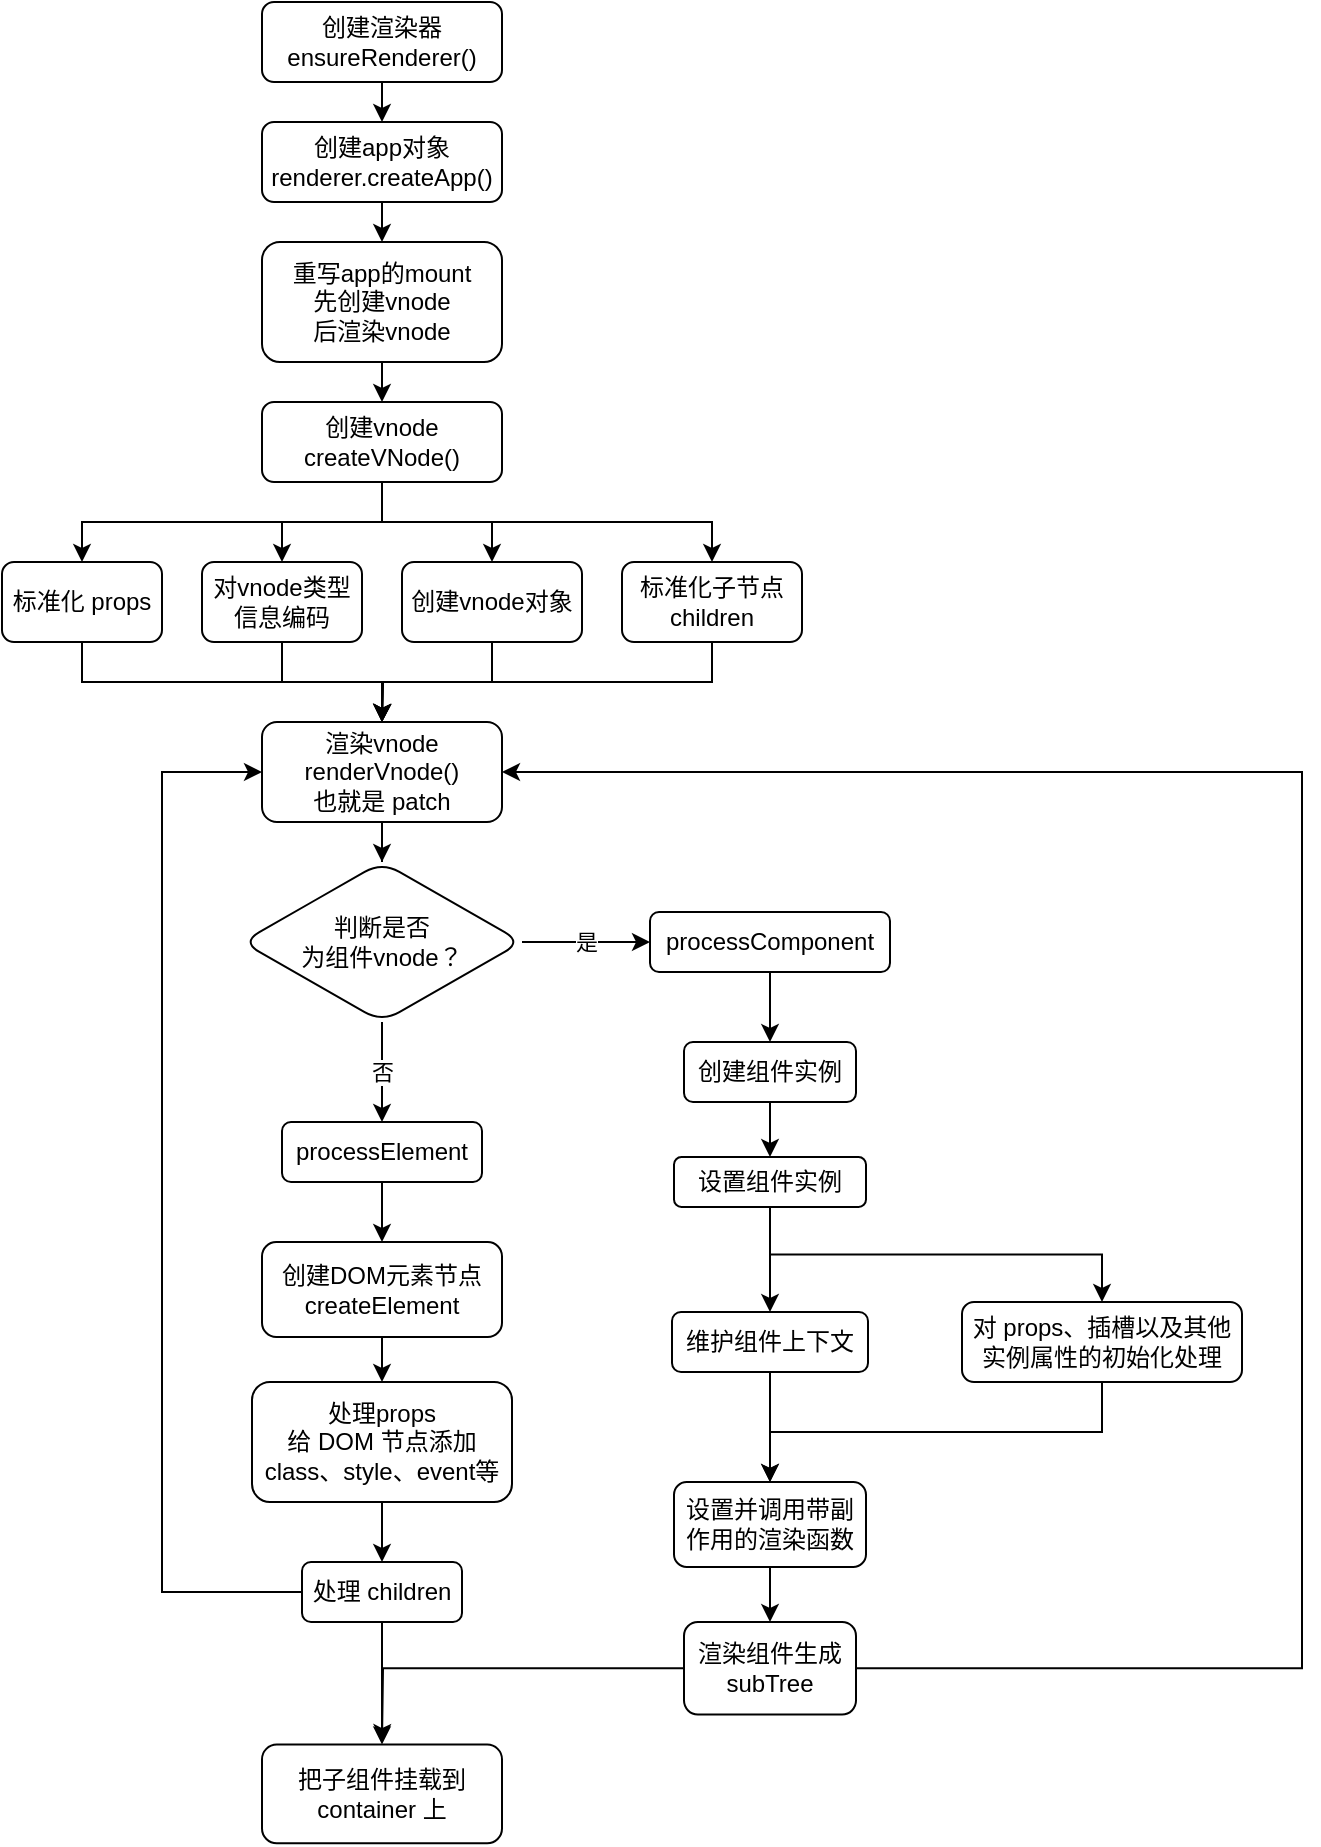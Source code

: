 <mxfile version="20.7.4" type="device"><diagram id="C5RBs43oDa-KdzZeNtuy" name="Page-1"><mxGraphModel dx="1100" dy="902" grid="1" gridSize="10" guides="1" tooltips="1" connect="1" arrows="1" fold="1" page="1" pageScale="1" pageWidth="827" pageHeight="1169" math="0" shadow="0"><root><mxCell id="WIyWlLk6GJQsqaUBKTNV-0"/><mxCell id="WIyWlLk6GJQsqaUBKTNV-1" parent="WIyWlLk6GJQsqaUBKTNV-0"/><mxCell id="-hMDHSlJInE_wwxgOAXn-3" style="edgeStyle=orthogonalEdgeStyle;rounded=0;orthogonalLoop=1;jettySize=auto;html=1;exitX=0.5;exitY=1;exitDx=0;exitDy=0;entryX=0.5;entryY=0;entryDx=0;entryDy=0;strokeColor=#000000;endFill=1;" edge="1" parent="WIyWlLk6GJQsqaUBKTNV-1" source="WIyWlLk6GJQsqaUBKTNV-3" target="-hMDHSlJInE_wwxgOAXn-0"><mxGeometry relative="1" as="geometry"/></mxCell><mxCell id="WIyWlLk6GJQsqaUBKTNV-3" value="创建渲染器 ensureRenderer()" style="rounded=1;whiteSpace=wrap;html=1;fontSize=12;glass=0;strokeWidth=1;shadow=0;" parent="WIyWlLk6GJQsqaUBKTNV-1" vertex="1"><mxGeometry x="160" y="80" width="120" height="40" as="geometry"/></mxCell><mxCell id="-hMDHSlJInE_wwxgOAXn-2" style="edgeStyle=orthogonalEdgeStyle;rounded=0;orthogonalLoop=1;jettySize=auto;html=1;exitX=0.5;exitY=1;exitDx=0;exitDy=0;entryX=0.5;entryY=0;entryDx=0;entryDy=0;" edge="1" parent="WIyWlLk6GJQsqaUBKTNV-1" source="-hMDHSlJInE_wwxgOAXn-0" target="-hMDHSlJInE_wwxgOAXn-1"><mxGeometry relative="1" as="geometry"/></mxCell><mxCell id="-hMDHSlJInE_wwxgOAXn-0" value="创建app对象&lt;br&gt;renderer.createApp()" style="rounded=1;whiteSpace=wrap;html=1;" vertex="1" parent="WIyWlLk6GJQsqaUBKTNV-1"><mxGeometry x="160" y="140" width="120" height="40" as="geometry"/></mxCell><mxCell id="-hMDHSlJInE_wwxgOAXn-5" style="edgeStyle=orthogonalEdgeStyle;rounded=0;orthogonalLoop=1;jettySize=auto;html=1;exitX=0.5;exitY=1;exitDx=0;exitDy=0;entryX=0.5;entryY=0;entryDx=0;entryDy=0;strokeColor=#000000;endFill=1;" edge="1" parent="WIyWlLk6GJQsqaUBKTNV-1" source="-hMDHSlJInE_wwxgOAXn-1" target="-hMDHSlJInE_wwxgOAXn-4"><mxGeometry relative="1" as="geometry"/></mxCell><mxCell id="-hMDHSlJInE_wwxgOAXn-1" value="重写app的mount&lt;br&gt;先创建vnode&lt;br&gt;后渲染vnode" style="rounded=1;whiteSpace=wrap;html=1;" vertex="1" parent="WIyWlLk6GJQsqaUBKTNV-1"><mxGeometry x="160" y="200" width="120" height="60" as="geometry"/></mxCell><mxCell id="-hMDHSlJInE_wwxgOAXn-11" style="edgeStyle=orthogonalEdgeStyle;rounded=0;orthogonalLoop=1;jettySize=auto;html=1;exitX=0.5;exitY=1;exitDx=0;exitDy=0;entryX=0.5;entryY=0;entryDx=0;entryDy=0;strokeColor=#000000;endFill=1;" edge="1" parent="WIyWlLk6GJQsqaUBKTNV-1" source="-hMDHSlJInE_wwxgOAXn-4" target="-hMDHSlJInE_wwxgOAXn-7"><mxGeometry relative="1" as="geometry"/></mxCell><mxCell id="-hMDHSlJInE_wwxgOAXn-13" style="edgeStyle=orthogonalEdgeStyle;rounded=0;orthogonalLoop=1;jettySize=auto;html=1;exitX=0.5;exitY=1;exitDx=0;exitDy=0;entryX=0.5;entryY=0;entryDx=0;entryDy=0;strokeColor=#000000;endFill=1;" edge="1" parent="WIyWlLk6GJQsqaUBKTNV-1" source="-hMDHSlJInE_wwxgOAXn-4" target="-hMDHSlJInE_wwxgOAXn-8"><mxGeometry relative="1" as="geometry"/></mxCell><mxCell id="-hMDHSlJInE_wwxgOAXn-14" style="edgeStyle=orthogonalEdgeStyle;rounded=0;orthogonalLoop=1;jettySize=auto;html=1;exitX=0.5;exitY=1;exitDx=0;exitDy=0;entryX=0.5;entryY=0;entryDx=0;entryDy=0;strokeColor=#000000;endFill=1;" edge="1" parent="WIyWlLk6GJQsqaUBKTNV-1" source="-hMDHSlJInE_wwxgOAXn-4" target="-hMDHSlJInE_wwxgOAXn-9"><mxGeometry relative="1" as="geometry"/></mxCell><mxCell id="-hMDHSlJInE_wwxgOAXn-15" style="edgeStyle=orthogonalEdgeStyle;rounded=0;orthogonalLoop=1;jettySize=auto;html=1;exitX=0.5;exitY=1;exitDx=0;exitDy=0;entryX=0.5;entryY=0;entryDx=0;entryDy=0;strokeColor=#000000;endFill=1;" edge="1" parent="WIyWlLk6GJQsqaUBKTNV-1" source="-hMDHSlJInE_wwxgOAXn-4" target="-hMDHSlJInE_wwxgOAXn-10"><mxGeometry relative="1" as="geometry"/></mxCell><mxCell id="-hMDHSlJInE_wwxgOAXn-4" value="创建vnode&lt;br&gt;createVNode()" style="rounded=1;whiteSpace=wrap;html=1;" vertex="1" parent="WIyWlLk6GJQsqaUBKTNV-1"><mxGeometry x="160" y="280" width="120" height="40" as="geometry"/></mxCell><mxCell id="-hMDHSlJInE_wwxgOAXn-22" value="" style="edgeStyle=orthogonalEdgeStyle;rounded=0;orthogonalLoop=1;jettySize=auto;html=1;strokeColor=#000000;endFill=1;" edge="1" parent="WIyWlLk6GJQsqaUBKTNV-1" source="-hMDHSlJInE_wwxgOAXn-6" target="-hMDHSlJInE_wwxgOAXn-21"><mxGeometry relative="1" as="geometry"/></mxCell><mxCell id="-hMDHSlJInE_wwxgOAXn-6" value="渲染vnode&lt;br&gt;renderVnode()&lt;br&gt;也就是 patch" style="rounded=1;whiteSpace=wrap;html=1;" vertex="1" parent="WIyWlLk6GJQsqaUBKTNV-1"><mxGeometry x="160" y="440" width="120" height="50" as="geometry"/></mxCell><mxCell id="-hMDHSlJInE_wwxgOAXn-16" style="edgeStyle=orthogonalEdgeStyle;rounded=0;orthogonalLoop=1;jettySize=auto;html=1;exitX=0.5;exitY=1;exitDx=0;exitDy=0;strokeColor=#000000;endFill=1;" edge="1" parent="WIyWlLk6GJQsqaUBKTNV-1" source="-hMDHSlJInE_wwxgOAXn-7" target="-hMDHSlJInE_wwxgOAXn-6"><mxGeometry relative="1" as="geometry"/></mxCell><mxCell id="-hMDHSlJInE_wwxgOAXn-7" value="标准化 props&lt;br&gt;" style="rounded=1;whiteSpace=wrap;html=1;" vertex="1" parent="WIyWlLk6GJQsqaUBKTNV-1"><mxGeometry x="30" y="360" width="80" height="40" as="geometry"/></mxCell><mxCell id="-hMDHSlJInE_wwxgOAXn-20" style="edgeStyle=orthogonalEdgeStyle;rounded=0;orthogonalLoop=1;jettySize=auto;html=1;exitX=0.5;exitY=1;exitDx=0;exitDy=0;strokeColor=#000000;endFill=1;" edge="1" parent="WIyWlLk6GJQsqaUBKTNV-1" source="-hMDHSlJInE_wwxgOAXn-8"><mxGeometry relative="1" as="geometry"><mxPoint x="220" y="440" as="targetPoint"/></mxGeometry></mxCell><mxCell id="-hMDHSlJInE_wwxgOAXn-8" value="对vnode类型信息编码" style="rounded=1;whiteSpace=wrap;html=1;" vertex="1" parent="WIyWlLk6GJQsqaUBKTNV-1"><mxGeometry x="130" y="360" width="80" height="40" as="geometry"/></mxCell><mxCell id="-hMDHSlJInE_wwxgOAXn-18" style="edgeStyle=orthogonalEdgeStyle;rounded=0;orthogonalLoop=1;jettySize=auto;html=1;exitX=0.5;exitY=1;exitDx=0;exitDy=0;strokeColor=#000000;endFill=1;" edge="1" parent="WIyWlLk6GJQsqaUBKTNV-1" source="-hMDHSlJInE_wwxgOAXn-9"><mxGeometry relative="1" as="geometry"><mxPoint x="220" y="440" as="targetPoint"/></mxGeometry></mxCell><mxCell id="-hMDHSlJInE_wwxgOAXn-9" value="创建vnode对象" style="rounded=1;whiteSpace=wrap;html=1;" vertex="1" parent="WIyWlLk6GJQsqaUBKTNV-1"><mxGeometry x="230" y="360" width="90" height="40" as="geometry"/></mxCell><mxCell id="-hMDHSlJInE_wwxgOAXn-19" style="edgeStyle=orthogonalEdgeStyle;rounded=0;orthogonalLoop=1;jettySize=auto;html=1;exitX=0.5;exitY=1;exitDx=0;exitDy=0;entryX=0.5;entryY=0;entryDx=0;entryDy=0;strokeColor=#000000;endFill=1;" edge="1" parent="WIyWlLk6GJQsqaUBKTNV-1" source="-hMDHSlJInE_wwxgOAXn-10" target="-hMDHSlJInE_wwxgOAXn-6"><mxGeometry relative="1" as="geometry"/></mxCell><mxCell id="-hMDHSlJInE_wwxgOAXn-10" value="标准化子节点 children" style="rounded=1;whiteSpace=wrap;html=1;" vertex="1" parent="WIyWlLk6GJQsqaUBKTNV-1"><mxGeometry x="340" y="360" width="90" height="40" as="geometry"/></mxCell><mxCell id="-hMDHSlJInE_wwxgOAXn-21" value="判断是否&lt;br&gt;为组件vnode？" style="rhombus;whiteSpace=wrap;html=1;rounded=1;" vertex="1" parent="WIyWlLk6GJQsqaUBKTNV-1"><mxGeometry x="150" y="510" width="140" height="80" as="geometry"/></mxCell><mxCell id="-hMDHSlJInE_wwxgOAXn-41" value="" style="edgeStyle=orthogonalEdgeStyle;rounded=0;orthogonalLoop=1;jettySize=auto;html=1;strokeColor=#000000;endFill=1;" edge="1" parent="WIyWlLk6GJQsqaUBKTNV-1" source="-hMDHSlJInE_wwxgOAXn-23" target="-hMDHSlJInE_wwxgOAXn-40"><mxGeometry relative="1" as="geometry"/></mxCell><mxCell id="-hMDHSlJInE_wwxgOAXn-23" value="processComponent" style="whiteSpace=wrap;html=1;rounded=1;" vertex="1" parent="WIyWlLk6GJQsqaUBKTNV-1"><mxGeometry x="354" y="535" width="120" height="30" as="geometry"/></mxCell><mxCell id="-hMDHSlJInE_wwxgOAXn-62" style="edgeStyle=orthogonalEdgeStyle;rounded=0;orthogonalLoop=1;jettySize=auto;html=1;exitX=0.5;exitY=1;exitDx=0;exitDy=0;entryX=0.5;entryY=0;entryDx=0;entryDy=0;strokeColor=#000000;endFill=1;" edge="1" parent="WIyWlLk6GJQsqaUBKTNV-1" source="-hMDHSlJInE_wwxgOAXn-29" target="-hMDHSlJInE_wwxgOAXn-61"><mxGeometry relative="1" as="geometry"/></mxCell><mxCell id="-hMDHSlJInE_wwxgOAXn-29" value="processElement" style="whiteSpace=wrap;html=1;rounded=1;" vertex="1" parent="WIyWlLk6GJQsqaUBKTNV-1"><mxGeometry x="170" y="640" width="100" height="30" as="geometry"/></mxCell><mxCell id="-hMDHSlJInE_wwxgOAXn-33" value="否" style="endArrow=classic;rounded=0;strokeColor=#000000;exitX=0.5;exitY=1;exitDx=0;exitDy=0;entryX=0.5;entryY=0;entryDx=0;entryDy=0;html=1;" edge="1" parent="WIyWlLk6GJQsqaUBKTNV-1" source="-hMDHSlJInE_wwxgOAXn-21" target="-hMDHSlJInE_wwxgOAXn-29"><mxGeometry relative="1" as="geometry"><mxPoint x="200" y="630" as="sourcePoint"/><mxPoint x="300" y="630" as="targetPoint"/><Array as="points"/></mxGeometry></mxCell><mxCell id="-hMDHSlJInE_wwxgOAXn-35" value="" style="endArrow=classic;html=1;rounded=0;strokeColor=#000000;exitX=1;exitY=0.5;exitDx=0;exitDy=0;entryX=0;entryY=0.5;entryDx=0;entryDy=0;" edge="1" parent="WIyWlLk6GJQsqaUBKTNV-1" source="-hMDHSlJInE_wwxgOAXn-21" target="-hMDHSlJInE_wwxgOAXn-23"><mxGeometry relative="1" as="geometry"><mxPoint x="370" y="290" as="sourcePoint"/><mxPoint x="470" y="290" as="targetPoint"/></mxGeometry></mxCell><mxCell id="-hMDHSlJInE_wwxgOAXn-36" value="是" style="edgeLabel;resizable=0;html=1;align=center;verticalAlign=middle;" connectable="0" vertex="1" parent="-hMDHSlJInE_wwxgOAXn-35"><mxGeometry relative="1" as="geometry"/></mxCell><mxCell id="-hMDHSlJInE_wwxgOAXn-43" value="" style="edgeStyle=orthogonalEdgeStyle;rounded=0;orthogonalLoop=1;jettySize=auto;html=1;strokeColor=#000000;endFill=1;" edge="1" parent="WIyWlLk6GJQsqaUBKTNV-1" source="-hMDHSlJInE_wwxgOAXn-40" target="-hMDHSlJInE_wwxgOAXn-42"><mxGeometry relative="1" as="geometry"/></mxCell><mxCell id="-hMDHSlJInE_wwxgOAXn-40" value="创建组件实例" style="whiteSpace=wrap;html=1;rounded=1;" vertex="1" parent="WIyWlLk6GJQsqaUBKTNV-1"><mxGeometry x="371" y="600" width="86" height="30" as="geometry"/></mxCell><mxCell id="-hMDHSlJInE_wwxgOAXn-48" value="" style="edgeStyle=orthogonalEdgeStyle;rounded=0;orthogonalLoop=1;jettySize=auto;html=1;strokeColor=#000000;endFill=1;" edge="1" parent="WIyWlLk6GJQsqaUBKTNV-1" source="-hMDHSlJInE_wwxgOAXn-42" target="-hMDHSlJInE_wwxgOAXn-47"><mxGeometry relative="1" as="geometry"/></mxCell><mxCell id="-hMDHSlJInE_wwxgOAXn-51" style="edgeStyle=orthogonalEdgeStyle;rounded=0;orthogonalLoop=1;jettySize=auto;html=1;exitX=0.5;exitY=1;exitDx=0;exitDy=0;entryX=0.5;entryY=0;entryDx=0;entryDy=0;strokeColor=#000000;endFill=1;" edge="1" parent="WIyWlLk6GJQsqaUBKTNV-1" source="-hMDHSlJInE_wwxgOAXn-42" target="-hMDHSlJInE_wwxgOAXn-49"><mxGeometry relative="1" as="geometry"/></mxCell><mxCell id="-hMDHSlJInE_wwxgOAXn-42" value="设置组件实例" style="whiteSpace=wrap;html=1;rounded=1;" vertex="1" parent="WIyWlLk6GJQsqaUBKTNV-1"><mxGeometry x="366" y="657.5" width="96" height="25" as="geometry"/></mxCell><mxCell id="-hMDHSlJInE_wwxgOAXn-57" value="" style="edgeStyle=orthogonalEdgeStyle;rounded=0;orthogonalLoop=1;jettySize=auto;html=1;strokeColor=#000000;endFill=1;" edge="1" parent="WIyWlLk6GJQsqaUBKTNV-1" source="-hMDHSlJInE_wwxgOAXn-44" target="-hMDHSlJInE_wwxgOAXn-56"><mxGeometry relative="1" as="geometry"/></mxCell><mxCell id="-hMDHSlJInE_wwxgOAXn-44" value="设置并调用带副作用的渲染函数" style="whiteSpace=wrap;html=1;rounded=1;" vertex="1" parent="WIyWlLk6GJQsqaUBKTNV-1"><mxGeometry x="366" y="820" width="96" height="42.5" as="geometry"/></mxCell><mxCell id="-hMDHSlJInE_wwxgOAXn-52" style="edgeStyle=orthogonalEdgeStyle;rounded=0;orthogonalLoop=1;jettySize=auto;html=1;exitX=0.5;exitY=1;exitDx=0;exitDy=0;strokeColor=#000000;endFill=1;" edge="1" parent="WIyWlLk6GJQsqaUBKTNV-1" source="-hMDHSlJInE_wwxgOAXn-47" target="-hMDHSlJInE_wwxgOAXn-44"><mxGeometry relative="1" as="geometry"/></mxCell><mxCell id="-hMDHSlJInE_wwxgOAXn-47" value="维护组件上下文" style="whiteSpace=wrap;html=1;rounded=1;" vertex="1" parent="WIyWlLk6GJQsqaUBKTNV-1"><mxGeometry x="365" y="735" width="98" height="30" as="geometry"/></mxCell><mxCell id="-hMDHSlJInE_wwxgOAXn-55" style="edgeStyle=orthogonalEdgeStyle;rounded=0;orthogonalLoop=1;jettySize=auto;html=1;exitX=0.5;exitY=1;exitDx=0;exitDy=0;entryX=0.5;entryY=0;entryDx=0;entryDy=0;strokeColor=#000000;endFill=1;" edge="1" parent="WIyWlLk6GJQsqaUBKTNV-1" source="-hMDHSlJInE_wwxgOAXn-49" target="-hMDHSlJInE_wwxgOAXn-44"><mxGeometry relative="1" as="geometry"/></mxCell><mxCell id="-hMDHSlJInE_wwxgOAXn-49" value="对 props、插槽以及其他实例属性的初始化处理" style="rounded=1;whiteSpace=wrap;html=1;" vertex="1" parent="WIyWlLk6GJQsqaUBKTNV-1"><mxGeometry x="510" y="730" width="140" height="40" as="geometry"/></mxCell><mxCell id="-hMDHSlJInE_wwxgOAXn-60" style="edgeStyle=orthogonalEdgeStyle;rounded=0;orthogonalLoop=1;jettySize=auto;html=1;exitX=1;exitY=0.5;exitDx=0;exitDy=0;entryX=1;entryY=0.5;entryDx=0;entryDy=0;strokeColor=#000000;endFill=1;" edge="1" parent="WIyWlLk6GJQsqaUBKTNV-1" source="-hMDHSlJInE_wwxgOAXn-56" target="-hMDHSlJInE_wwxgOAXn-6"><mxGeometry relative="1" as="geometry"><Array as="points"><mxPoint x="680" y="913"/><mxPoint x="680" y="465"/></Array></mxGeometry></mxCell><mxCell id="-hMDHSlJInE_wwxgOAXn-70" style="edgeStyle=orthogonalEdgeStyle;rounded=0;orthogonalLoop=1;jettySize=auto;html=1;exitX=0;exitY=0.5;exitDx=0;exitDy=0;strokeColor=#000000;endFill=1;" edge="1" parent="WIyWlLk6GJQsqaUBKTNV-1" source="-hMDHSlJInE_wwxgOAXn-56"><mxGeometry relative="1" as="geometry"><mxPoint x="220" y="950" as="targetPoint"/></mxGeometry></mxCell><mxCell id="-hMDHSlJInE_wwxgOAXn-56" value="渲染组件生成 subTree" style="whiteSpace=wrap;html=1;rounded=1;" vertex="1" parent="WIyWlLk6GJQsqaUBKTNV-1"><mxGeometry x="371" y="890" width="86" height="46.25" as="geometry"/></mxCell><mxCell id="-hMDHSlJInE_wwxgOAXn-64" style="edgeStyle=orthogonalEdgeStyle;rounded=0;orthogonalLoop=1;jettySize=auto;html=1;exitX=0.5;exitY=1;exitDx=0;exitDy=0;entryX=0.5;entryY=0;entryDx=0;entryDy=0;strokeColor=#000000;endFill=1;" edge="1" parent="WIyWlLk6GJQsqaUBKTNV-1" source="-hMDHSlJInE_wwxgOAXn-61" target="-hMDHSlJInE_wwxgOAXn-63"><mxGeometry relative="1" as="geometry"/></mxCell><mxCell id="-hMDHSlJInE_wwxgOAXn-61" value="创建DOM元素节点&lt;br&gt;createElement" style="rounded=1;whiteSpace=wrap;html=1;" vertex="1" parent="WIyWlLk6GJQsqaUBKTNV-1"><mxGeometry x="160" y="700" width="120" height="47.5" as="geometry"/></mxCell><mxCell id="-hMDHSlJInE_wwxgOAXn-66" style="edgeStyle=orthogonalEdgeStyle;rounded=0;orthogonalLoop=1;jettySize=auto;html=1;exitX=0.5;exitY=1;exitDx=0;exitDy=0;entryX=0.5;entryY=0;entryDx=0;entryDy=0;strokeColor=#000000;endFill=1;" edge="1" parent="WIyWlLk6GJQsqaUBKTNV-1" source="-hMDHSlJInE_wwxgOAXn-63" target="-hMDHSlJInE_wwxgOAXn-65"><mxGeometry relative="1" as="geometry"/></mxCell><mxCell id="-hMDHSlJInE_wwxgOAXn-63" value="处理props&lt;br&gt;给 DOM 节点添加 class、style、event等" style="rounded=1;whiteSpace=wrap;html=1;" vertex="1" parent="WIyWlLk6GJQsqaUBKTNV-1"><mxGeometry x="155" y="770" width="130" height="60" as="geometry"/></mxCell><mxCell id="-hMDHSlJInE_wwxgOAXn-67" style="edgeStyle=orthogonalEdgeStyle;rounded=0;orthogonalLoop=1;jettySize=auto;html=1;exitX=0;exitY=0.5;exitDx=0;exitDy=0;entryX=0;entryY=0.5;entryDx=0;entryDy=0;strokeColor=#000000;endFill=1;" edge="1" parent="WIyWlLk6GJQsqaUBKTNV-1" source="-hMDHSlJInE_wwxgOAXn-65" target="-hMDHSlJInE_wwxgOAXn-6"><mxGeometry relative="1" as="geometry"><Array as="points"><mxPoint x="110" y="875"/><mxPoint x="110" y="465"/></Array></mxGeometry></mxCell><mxCell id="-hMDHSlJInE_wwxgOAXn-69" value="" style="edgeStyle=orthogonalEdgeStyle;rounded=0;orthogonalLoop=1;jettySize=auto;html=1;strokeColor=#000000;endFill=1;" edge="1" parent="WIyWlLk6GJQsqaUBKTNV-1" source="-hMDHSlJInE_wwxgOAXn-65" target="-hMDHSlJInE_wwxgOAXn-68"><mxGeometry relative="1" as="geometry"/></mxCell><mxCell id="-hMDHSlJInE_wwxgOAXn-65" value="处理 children&lt;br&gt;" style="rounded=1;whiteSpace=wrap;html=1;" vertex="1" parent="WIyWlLk6GJQsqaUBKTNV-1"><mxGeometry x="180" y="860" width="80" height="30" as="geometry"/></mxCell><mxCell id="-hMDHSlJInE_wwxgOAXn-68" value="把子组件挂载到 container 上" style="whiteSpace=wrap;html=1;rounded=1;" vertex="1" parent="WIyWlLk6GJQsqaUBKTNV-1"><mxGeometry x="160" y="951.26" width="120" height="49.37" as="geometry"/></mxCell></root></mxGraphModel></diagram></mxfile>